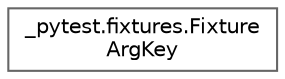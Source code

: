 digraph "Graphical Class Hierarchy"
{
 // LATEX_PDF_SIZE
  bgcolor="transparent";
  edge [fontname=Helvetica,fontsize=10,labelfontname=Helvetica,labelfontsize=10];
  node [fontname=Helvetica,fontsize=10,shape=box,height=0.2,width=0.4];
  rankdir="LR";
  Node0 [id="Node000000",label="_pytest.fixtures.Fixture\lArgKey",height=0.2,width=0.4,color="grey40", fillcolor="white", style="filled",URL="$class__pytest_1_1fixtures_1_1_fixture_arg_key.html",tooltip=" "];
}
